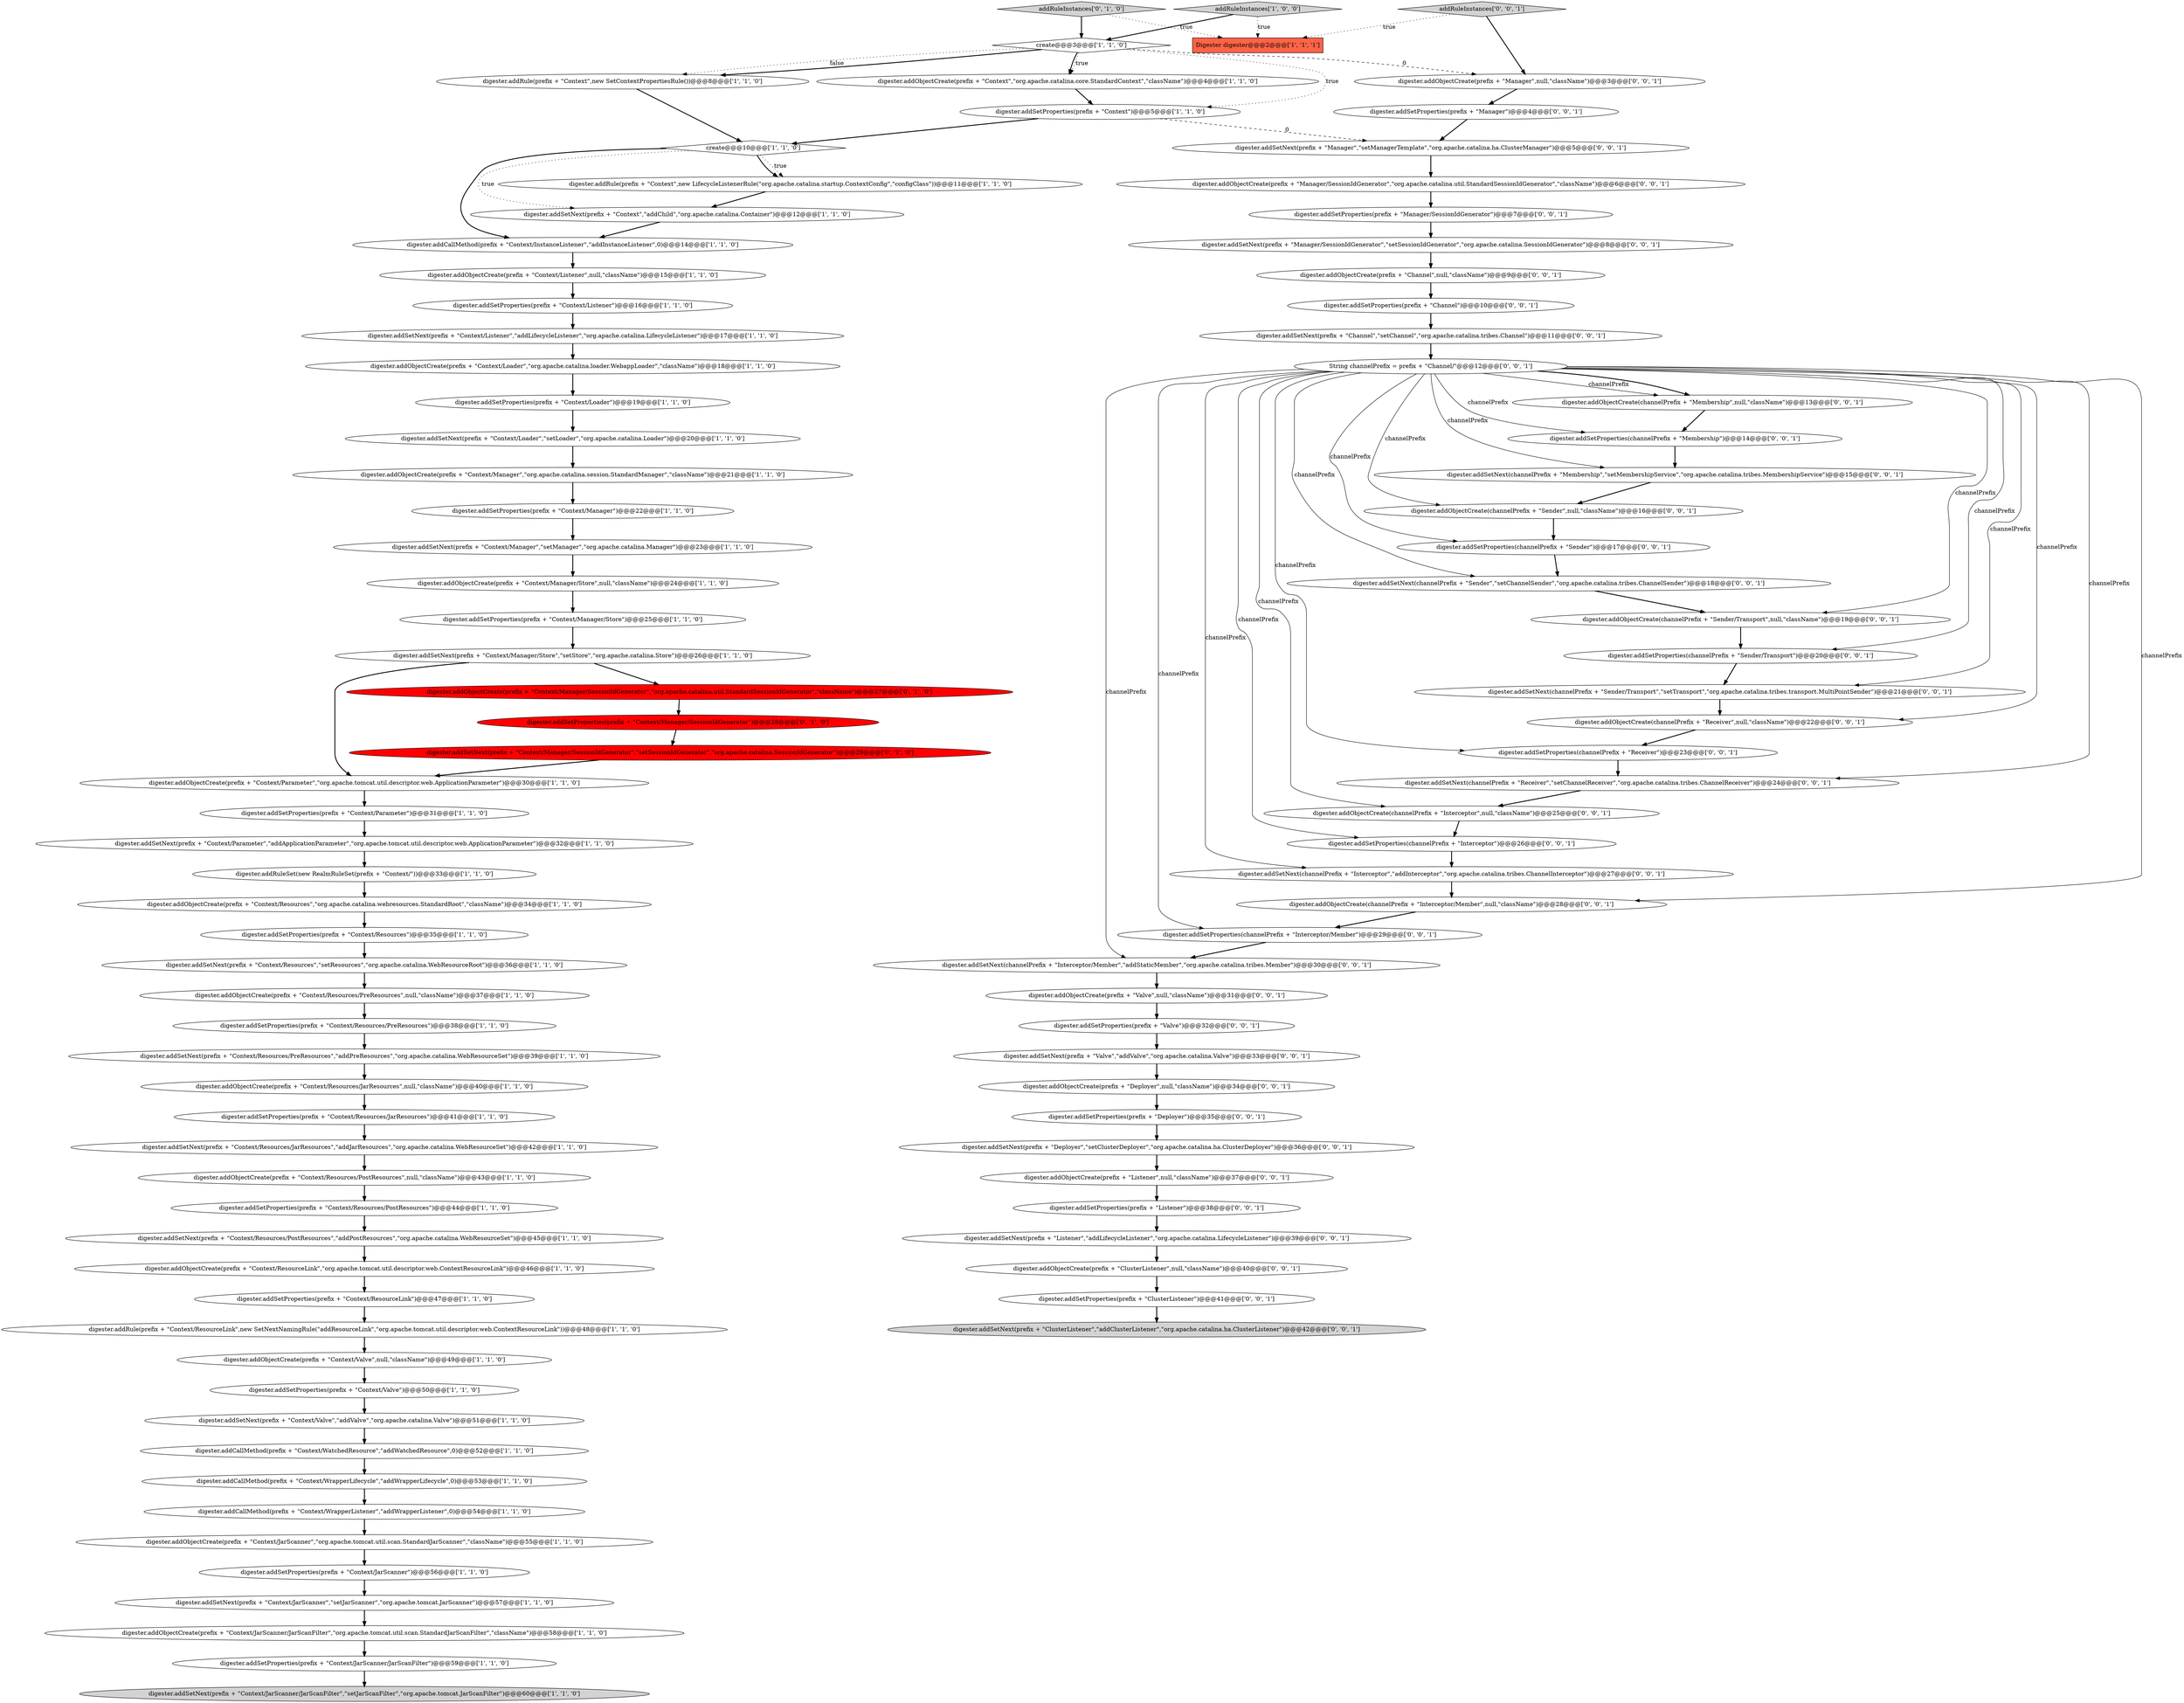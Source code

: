 digraph {
25 [style = filled, label = "digester.addObjectCreate(prefix + \"Context/JarScanner/JarScanFilter\",\"org.apache.tomcat.util.scan.StandardJarScanFilter\",\"className\")@@@58@@@['1', '1', '0']", fillcolor = white, shape = ellipse image = "AAA0AAABBB1BBB"];
32 [style = filled, label = "digester.addSetNext(prefix + \"Context/Resources/JarResources\",\"addJarResources\",\"org.apache.catalina.WebResourceSet\")@@@42@@@['1', '1', '0']", fillcolor = white, shape = ellipse image = "AAA0AAABBB1BBB"];
92 [style = filled, label = "digester.addObjectCreate(channelPrefix + \"Receiver\",null,\"className\")@@@22@@@['0', '0', '1']", fillcolor = white, shape = ellipse image = "AAA0AAABBB3BBB"];
89 [style = filled, label = "String channelPrefix = prefix + \"Channel/\"@@@12@@@['0', '0', '1']", fillcolor = white, shape = ellipse image = "AAA0AAABBB3BBB"];
16 [style = filled, label = "digester.addSetProperties(prefix + \"Context/JarScanner/JarScanFilter\")@@@59@@@['1', '1', '0']", fillcolor = white, shape = ellipse image = "AAA0AAABBB1BBB"];
6 [style = filled, label = "digester.addSetProperties(prefix + \"Context/ResourceLink\")@@@47@@@['1', '1', '0']", fillcolor = white, shape = ellipse image = "AAA0AAABBB1BBB"];
33 [style = filled, label = "addRuleInstances['1', '0', '0']", fillcolor = lightgray, shape = diamond image = "AAA0AAABBB1BBB"];
35 [style = filled, label = "digester.addSetProperties(prefix + \"Context/Loader\")@@@19@@@['1', '1', '0']", fillcolor = white, shape = ellipse image = "AAA0AAABBB1BBB"];
45 [style = filled, label = "digester.addRule(prefix + \"Context\",new LifecycleListenerRule(\"org.apache.catalina.startup.ContextConfig\",\"configClass\"))@@@11@@@['1', '1', '0']", fillcolor = white, shape = ellipse image = "AAA0AAABBB1BBB"];
68 [style = filled, label = "digester.addObjectCreate(prefix + \"Deployer\",null,\"className\")@@@34@@@['0', '0', '1']", fillcolor = white, shape = ellipse image = "AAA0AAABBB3BBB"];
80 [style = filled, label = "digester.addSetNext(prefix + \"Listener\",\"addLifecycleListener\",\"org.apache.catalina.LifecycleListener\")@@@39@@@['0', '0', '1']", fillcolor = white, shape = ellipse image = "AAA0AAABBB3BBB"];
50 [style = filled, label = "digester.addSetNext(prefix + \"Context/Listener\",\"addLifecycleListener\",\"org.apache.catalina.LifecycleListener\")@@@17@@@['1', '1', '0']", fillcolor = white, shape = ellipse image = "AAA0AAABBB1BBB"];
8 [style = filled, label = "digester.addObjectCreate(prefix + \"Context/Parameter\",\"org.apache.tomcat.util.descriptor.web.ApplicationParameter\")@@@30@@@['1', '1', '0']", fillcolor = white, shape = ellipse image = "AAA0AAABBB1BBB"];
61 [style = filled, label = "digester.addSetNext(prefix + \"Valve\",\"addValve\",\"org.apache.catalina.Valve\")@@@33@@@['0', '0', '1']", fillcolor = white, shape = ellipse image = "AAA0AAABBB3BBB"];
31 [style = filled, label = "digester.addSetProperties(prefix + \"Context/Parameter\")@@@31@@@['1', '1', '0']", fillcolor = white, shape = ellipse image = "AAA0AAABBB1BBB"];
78 [style = filled, label = "digester.addSetNext(prefix + \"ClusterListener\",\"addClusterListener\",\"org.apache.catalina.ha.ClusterListener\")@@@42@@@['0', '0', '1']", fillcolor = lightgray, shape = ellipse image = "AAA0AAABBB3BBB"];
47 [style = filled, label = "digester.addCallMethod(prefix + \"Context/InstanceListener\",\"addInstanceListener\",0)@@@14@@@['1', '1', '0']", fillcolor = white, shape = ellipse image = "AAA0AAABBB1BBB"];
20 [style = filled, label = "digester.addSetProperties(prefix + \"Context\")@@@5@@@['1', '1', '0']", fillcolor = white, shape = ellipse image = "AAA0AAABBB1BBB"];
88 [style = filled, label = "digester.addSetNext(channelPrefix + \"Sender\",\"setChannelSender\",\"org.apache.catalina.tribes.ChannelSender\")@@@18@@@['0', '0', '1']", fillcolor = white, shape = ellipse image = "AAA0AAABBB3BBB"];
63 [style = filled, label = "digester.addSetNext(channelPrefix + \"Receiver\",\"setChannelReceiver\",\"org.apache.catalina.tribes.ChannelReceiver\")@@@24@@@['0', '0', '1']", fillcolor = white, shape = ellipse image = "AAA0AAABBB3BBB"];
22 [style = filled, label = "digester.addObjectCreate(prefix + \"Context/ResourceLink\",\"org.apache.tomcat.util.descriptor.web.ContextResourceLink\")@@@46@@@['1', '1', '0']", fillcolor = white, shape = ellipse image = "AAA0AAABBB1BBB"];
91 [style = filled, label = "digester.addSetNext(prefix + \"Channel\",\"setChannel\",\"org.apache.catalina.tribes.Channel\")@@@11@@@['0', '0', '1']", fillcolor = white, shape = ellipse image = "AAA0AAABBB3BBB"];
15 [style = filled, label = "digester.addObjectCreate(prefix + \"Context/Valve\",null,\"className\")@@@49@@@['1', '1', '0']", fillcolor = white, shape = ellipse image = "AAA0AAABBB1BBB"];
56 [style = filled, label = "digester.addSetProperties(prefix + \"Context/Manager/SessionIdGenerator\")@@@28@@@['0', '1', '0']", fillcolor = red, shape = ellipse image = "AAA1AAABBB2BBB"];
59 [style = filled, label = "digester.addSetProperties(channelPrefix + \"Interceptor\")@@@26@@@['0', '0', '1']", fillcolor = white, shape = ellipse image = "AAA0AAABBB3BBB"];
73 [style = filled, label = "addRuleInstances['0', '0', '1']", fillcolor = lightgray, shape = diamond image = "AAA0AAABBB3BBB"];
38 [style = filled, label = "digester.addObjectCreate(prefix + \"Context/Resources/PreResources\",null,\"className\")@@@37@@@['1', '1', '0']", fillcolor = white, shape = ellipse image = "AAA0AAABBB1BBB"];
85 [style = filled, label = "digester.addSetNext(channelPrefix + \"Membership\",\"setMembershipService\",\"org.apache.catalina.tribes.MembershipService\")@@@15@@@['0', '0', '1']", fillcolor = white, shape = ellipse image = "AAA0AAABBB3BBB"];
1 [style = filled, label = "digester.addCallMethod(prefix + \"Context/WrapperLifecycle\",\"addWrapperLifecycle\",0)@@@53@@@['1', '1', '0']", fillcolor = white, shape = ellipse image = "AAA0AAABBB1BBB"];
66 [style = filled, label = "digester.addObjectCreate(channelPrefix + \"Interceptor\",null,\"className\")@@@25@@@['0', '0', '1']", fillcolor = white, shape = ellipse image = "AAA0AAABBB3BBB"];
58 [style = filled, label = "digester.addSetNext(channelPrefix + \"Interceptor\",\"addInterceptor\",\"org.apache.catalina.tribes.ChannelInterceptor\")@@@27@@@['0', '0', '1']", fillcolor = white, shape = ellipse image = "AAA0AAABBB3BBB"];
14 [style = filled, label = "digester.addSetProperties(prefix + \"Context/Resources/PostResources\")@@@44@@@['1', '1', '0']", fillcolor = white, shape = ellipse image = "AAA0AAABBB1BBB"];
9 [style = filled, label = "digester.addObjectCreate(prefix + \"Context/Resources/PostResources\",null,\"className\")@@@43@@@['1', '1', '0']", fillcolor = white, shape = ellipse image = "AAA0AAABBB1BBB"];
51 [style = filled, label = "digester.addSetNext(prefix + \"Context/JarScanner\",\"setJarScanner\",\"org.apache.tomcat.JarScanner\")@@@57@@@['1', '1', '0']", fillcolor = white, shape = ellipse image = "AAA0AAABBB1BBB"];
3 [style = filled, label = "digester.addSetNext(prefix + \"Context/Parameter\",\"addApplicationParameter\",\"org.apache.tomcat.util.descriptor.web.ApplicationParameter\")@@@32@@@['1', '1', '0']", fillcolor = white, shape = ellipse image = "AAA0AAABBB1BBB"];
29 [style = filled, label = "digester.addRule(prefix + \"Context\",new SetContextPropertiesRule())@@@8@@@['1', '1', '0']", fillcolor = white, shape = ellipse image = "AAA0AAABBB1BBB"];
96 [style = filled, label = "digester.addSetProperties(prefix + \"Listener\")@@@38@@@['0', '0', '1']", fillcolor = white, shape = ellipse image = "AAA0AAABBB3BBB"];
53 [style = filled, label = "digester.addSetNext(prefix + \"Context/Manager/SessionIdGenerator\",\"setSessionIdGenerator\",\"org.apache.catalina.SessionIdGenerator\")@@@29@@@['0', '1', '0']", fillcolor = red, shape = ellipse image = "AAA1AAABBB2BBB"];
74 [style = filled, label = "digester.addSetProperties(prefix + \"Valve\")@@@32@@@['0', '0', '1']", fillcolor = white, shape = ellipse image = "AAA0AAABBB3BBB"];
19 [style = filled, label = "digester.addSetNext(prefix + \"Context/Valve\",\"addValve\",\"org.apache.catalina.Valve\")@@@51@@@['1', '1', '0']", fillcolor = white, shape = ellipse image = "AAA0AAABBB1BBB"];
36 [style = filled, label = "digester.addSetProperties(prefix + \"Context/JarScanner\")@@@56@@@['1', '1', '0']", fillcolor = white, shape = ellipse image = "AAA0AAABBB1BBB"];
12 [style = filled, label = "digester.addObjectCreate(prefix + \"Context/Loader\",\"org.apache.catalina.loader.WebappLoader\",\"className\")@@@18@@@['1', '1', '0']", fillcolor = white, shape = ellipse image = "AAA0AAABBB1BBB"];
64 [style = filled, label = "digester.addSetNext(prefix + \"Manager/SessionIdGenerator\",\"setSessionIdGenerator\",\"org.apache.catalina.SessionIdGenerator\")@@@8@@@['0', '0', '1']", fillcolor = white, shape = ellipse image = "AAA0AAABBB3BBB"];
75 [style = filled, label = "digester.addSetProperties(channelPrefix + \"Interceptor/Member\")@@@29@@@['0', '0', '1']", fillcolor = white, shape = ellipse image = "AAA0AAABBB3BBB"];
97 [style = filled, label = "digester.addSetNext(prefix + \"Manager\",\"setManagerTemplate\",\"org.apache.catalina.ha.ClusterManager\")@@@5@@@['0', '0', '1']", fillcolor = white, shape = ellipse image = "AAA0AAABBB3BBB"];
48 [style = filled, label = "digester.addObjectCreate(prefix + \"Context/Resources/JarResources\",null,\"className\")@@@40@@@['1', '1', '0']", fillcolor = white, shape = ellipse image = "AAA0AAABBB1BBB"];
37 [style = filled, label = "digester.addSetNext(prefix + \"Context/Resources\",\"setResources\",\"org.apache.catalina.WebResourceRoot\")@@@36@@@['1', '1', '0']", fillcolor = white, shape = ellipse image = "AAA0AAABBB1BBB"];
70 [style = filled, label = "digester.addSetProperties(channelPrefix + \"Sender\")@@@17@@@['0', '0', '1']", fillcolor = white, shape = ellipse image = "AAA0AAABBB3BBB"];
82 [style = filled, label = "digester.addSetNext(channelPrefix + \"Interceptor/Member\",\"addStaticMember\",\"org.apache.catalina.tribes.Member\")@@@30@@@['0', '0', '1']", fillcolor = white, shape = ellipse image = "AAA0AAABBB3BBB"];
87 [style = filled, label = "digester.addSetProperties(channelPrefix + \"Sender/Transport\")@@@20@@@['0', '0', '1']", fillcolor = white, shape = ellipse image = "AAA0AAABBB3BBB"];
65 [style = filled, label = "digester.addObjectCreate(prefix + \"ClusterListener\",null,\"className\")@@@40@@@['0', '0', '1']", fillcolor = white, shape = ellipse image = "AAA0AAABBB3BBB"];
2 [style = filled, label = "digester.addObjectCreate(prefix + \"Context/JarScanner\",\"org.apache.tomcat.util.scan.StandardJarScanner\",\"className\")@@@55@@@['1', '1', '0']", fillcolor = white, shape = ellipse image = "AAA0AAABBB1BBB"];
34 [style = filled, label = "digester.addSetProperties(prefix + \"Context/Listener\")@@@16@@@['1', '1', '0']", fillcolor = white, shape = ellipse image = "AAA0AAABBB1BBB"];
7 [style = filled, label = "create@@@3@@@['1', '1', '0']", fillcolor = white, shape = diamond image = "AAA0AAABBB1BBB"];
57 [style = filled, label = "digester.addObjectCreate(channelPrefix + \"Sender/Transport\",null,\"className\")@@@19@@@['0', '0', '1']", fillcolor = white, shape = ellipse image = "AAA0AAABBB3BBB"];
24 [style = filled, label = "digester.addSetProperties(prefix + \"Context/Valve\")@@@50@@@['1', '1', '0']", fillcolor = white, shape = ellipse image = "AAA0AAABBB1BBB"];
83 [style = filled, label = "digester.addObjectCreate(prefix + \"Listener\",null,\"className\")@@@37@@@['0', '0', '1']", fillcolor = white, shape = ellipse image = "AAA0AAABBB3BBB"];
43 [style = filled, label = "digester.addObjectCreate(prefix + \"Context/Manager/Store\",null,\"className\")@@@24@@@['1', '1', '0']", fillcolor = white, shape = ellipse image = "AAA0AAABBB1BBB"];
81 [style = filled, label = "digester.addObjectCreate(channelPrefix + \"Sender\",null,\"className\")@@@16@@@['0', '0', '1']", fillcolor = white, shape = ellipse image = "AAA0AAABBB3BBB"];
77 [style = filled, label = "digester.addSetProperties(prefix + \"Channel\")@@@10@@@['0', '0', '1']", fillcolor = white, shape = ellipse image = "AAA0AAABBB3BBB"];
39 [style = filled, label = "digester.addCallMethod(prefix + \"Context/WatchedResource\",\"addWatchedResource\",0)@@@52@@@['1', '1', '0']", fillcolor = white, shape = ellipse image = "AAA0AAABBB1BBB"];
76 [style = filled, label = "digester.addSetProperties(prefix + \"Deployer\")@@@35@@@['0', '0', '1']", fillcolor = white, shape = ellipse image = "AAA0AAABBB3BBB"];
84 [style = filled, label = "digester.addSetProperties(prefix + \"ClusterListener\")@@@41@@@['0', '0', '1']", fillcolor = white, shape = ellipse image = "AAA0AAABBB3BBB"];
13 [style = filled, label = "digester.addSetNext(prefix + \"Context\",\"addChild\",\"org.apache.catalina.Container\")@@@12@@@['1', '1', '0']", fillcolor = white, shape = ellipse image = "AAA0AAABBB1BBB"];
10 [style = filled, label = "digester.addObjectCreate(prefix + \"Context\",\"org.apache.catalina.core.StandardContext\",\"className\")@@@4@@@['1', '1', '0']", fillcolor = white, shape = ellipse image = "AAA0AAABBB1BBB"];
26 [style = filled, label = "digester.addObjectCreate(prefix + \"Context/Listener\",null,\"className\")@@@15@@@['1', '1', '0']", fillcolor = white, shape = ellipse image = "AAA0AAABBB1BBB"];
54 [style = filled, label = "addRuleInstances['0', '1', '0']", fillcolor = lightgray, shape = diamond image = "AAA0AAABBB2BBB"];
41 [style = filled, label = "digester.addSetNext(prefix + \"Context/Resources/PreResources\",\"addPreResources\",\"org.apache.catalina.WebResourceSet\")@@@39@@@['1', '1', '0']", fillcolor = white, shape = ellipse image = "AAA0AAABBB1BBB"];
4 [style = filled, label = "digester.addSetNext(prefix + \"Context/Loader\",\"setLoader\",\"org.apache.catalina.Loader\")@@@20@@@['1', '1', '0']", fillcolor = white, shape = ellipse image = "AAA0AAABBB1BBB"];
67 [style = filled, label = "digester.addSetProperties(channelPrefix + \"Receiver\")@@@23@@@['0', '0', '1']", fillcolor = white, shape = ellipse image = "AAA0AAABBB3BBB"];
69 [style = filled, label = "digester.addSetProperties(prefix + \"Manager\")@@@4@@@['0', '0', '1']", fillcolor = white, shape = ellipse image = "AAA0AAABBB3BBB"];
44 [style = filled, label = "create@@@10@@@['1', '1', '0']", fillcolor = white, shape = diamond image = "AAA0AAABBB1BBB"];
79 [style = filled, label = "digester.addSetProperties(channelPrefix + \"Membership\")@@@14@@@['0', '0', '1']", fillcolor = white, shape = ellipse image = "AAA0AAABBB3BBB"];
94 [style = filled, label = "digester.addObjectCreate(prefix + \"Manager/SessionIdGenerator\",\"org.apache.catalina.util.StandardSessionIdGenerator\",\"className\")@@@6@@@['0', '0', '1']", fillcolor = white, shape = ellipse image = "AAA0AAABBB3BBB"];
23 [style = filled, label = "digester.addSetNext(prefix + \"Context/Manager\",\"setManager\",\"org.apache.catalina.Manager\")@@@23@@@['1', '1', '0']", fillcolor = white, shape = ellipse image = "AAA0AAABBB1BBB"];
30 [style = filled, label = "digester.addSetProperties(prefix + \"Context/Manager\")@@@22@@@['1', '1', '0']", fillcolor = white, shape = ellipse image = "AAA0AAABBB1BBB"];
93 [style = filled, label = "digester.addObjectCreate(channelPrefix + \"Interceptor/Member\",null,\"className\")@@@28@@@['0', '0', '1']", fillcolor = white, shape = ellipse image = "AAA0AAABBB3BBB"];
71 [style = filled, label = "digester.addObjectCreate(prefix + \"Manager\",null,\"className\")@@@3@@@['0', '0', '1']", fillcolor = white, shape = ellipse image = "AAA0AAABBB3BBB"];
27 [style = filled, label = "digester.addSetProperties(prefix + \"Context/Resources\")@@@35@@@['1', '1', '0']", fillcolor = white, shape = ellipse image = "AAA0AAABBB1BBB"];
11 [style = filled, label = "digester.addCallMethod(prefix + \"Context/WrapperListener\",\"addWrapperListener\",0)@@@54@@@['1', '1', '0']", fillcolor = white, shape = ellipse image = "AAA0AAABBB1BBB"];
72 [style = filled, label = "digester.addSetProperties(prefix + \"Manager/SessionIdGenerator\")@@@7@@@['0', '0', '1']", fillcolor = white, shape = ellipse image = "AAA0AAABBB3BBB"];
46 [style = filled, label = "digester.addRule(prefix + \"Context/ResourceLink\",new SetNextNamingRule(\"addResourceLink\",\"org.apache.tomcat.util.descriptor.web.ContextResourceLink\"))@@@48@@@['1', '1', '0']", fillcolor = white, shape = ellipse image = "AAA0AAABBB1BBB"];
40 [style = filled, label = "digester.addSetProperties(prefix + \"Context/Manager/Store\")@@@25@@@['1', '1', '0']", fillcolor = white, shape = ellipse image = "AAA0AAABBB1BBB"];
90 [style = filled, label = "digester.addObjectCreate(channelPrefix + \"Membership\",null,\"className\")@@@13@@@['0', '0', '1']", fillcolor = white, shape = ellipse image = "AAA0AAABBB3BBB"];
18 [style = filled, label = "Digester digester@@@2@@@['1', '1', '1']", fillcolor = tomato, shape = box image = "AAA0AAABBB1BBB"];
28 [style = filled, label = "digester.addSetProperties(prefix + \"Context/Resources/JarResources\")@@@41@@@['1', '1', '0']", fillcolor = white, shape = ellipse image = "AAA0AAABBB1BBB"];
17 [style = filled, label = "digester.addSetNext(prefix + \"Context/JarScanner/JarScanFilter\",\"setJarScanFilter\",\"org.apache.tomcat.JarScanFilter\")@@@60@@@['1', '1', '0']", fillcolor = lightgray, shape = ellipse image = "AAA0AAABBB1BBB"];
95 [style = filled, label = "digester.addObjectCreate(prefix + \"Valve\",null,\"className\")@@@31@@@['0', '0', '1']", fillcolor = white, shape = ellipse image = "AAA0AAABBB3BBB"];
60 [style = filled, label = "digester.addObjectCreate(prefix + \"Channel\",null,\"className\")@@@9@@@['0', '0', '1']", fillcolor = white, shape = ellipse image = "AAA0AAABBB3BBB"];
0 [style = filled, label = "digester.addSetNext(prefix + \"Context/Resources/PostResources\",\"addPostResources\",\"org.apache.catalina.WebResourceSet\")@@@45@@@['1', '1', '0']", fillcolor = white, shape = ellipse image = "AAA0AAABBB1BBB"];
62 [style = filled, label = "digester.addSetNext(channelPrefix + \"Sender/Transport\",\"setTransport\",\"org.apache.catalina.tribes.transport.MultiPointSender\")@@@21@@@['0', '0', '1']", fillcolor = white, shape = ellipse image = "AAA0AAABBB3BBB"];
21 [style = filled, label = "digester.addSetNext(prefix + \"Context/Manager/Store\",\"setStore\",\"org.apache.catalina.Store\")@@@26@@@['1', '1', '0']", fillcolor = white, shape = ellipse image = "AAA0AAABBB1BBB"];
42 [style = filled, label = "digester.addObjectCreate(prefix + \"Context/Resources\",\"org.apache.catalina.webresources.StandardRoot\",\"className\")@@@34@@@['1', '1', '0']", fillcolor = white, shape = ellipse image = "AAA0AAABBB1BBB"];
55 [style = filled, label = "digester.addObjectCreate(prefix + \"Context/Manager/SessionIdGenerator\",\"org.apache.catalina.util.StandardSessionIdGenerator\",\"className\")@@@27@@@['0', '1', '0']", fillcolor = red, shape = ellipse image = "AAA1AAABBB2BBB"];
5 [style = filled, label = "digester.addRuleSet(new RealmRuleSet(prefix + \"Context/\"))@@@33@@@['1', '1', '0']", fillcolor = white, shape = ellipse image = "AAA0AAABBB1BBB"];
52 [style = filled, label = "digester.addSetProperties(prefix + \"Context/Resources/PreResources\")@@@38@@@['1', '1', '0']", fillcolor = white, shape = ellipse image = "AAA0AAABBB1BBB"];
49 [style = filled, label = "digester.addObjectCreate(prefix + \"Context/Manager\",\"org.apache.catalina.session.StandardManager\",\"className\")@@@21@@@['1', '1', '0']", fillcolor = white, shape = ellipse image = "AAA0AAABBB1BBB"];
86 [style = filled, label = "digester.addSetNext(prefix + \"Deployer\",\"setClusterDeployer\",\"org.apache.catalina.ha.ClusterDeployer\")@@@36@@@['0', '0', '1']", fillcolor = white, shape = ellipse image = "AAA0AAABBB3BBB"];
70->88 [style = bold, label=""];
13->47 [style = bold, label=""];
96->80 [style = bold, label=""];
38->52 [style = bold, label=""];
89->88 [style = solid, label="channelPrefix"];
46->15 [style = bold, label=""];
26->34 [style = bold, label=""];
65->84 [style = bold, label=""];
87->62 [style = bold, label=""];
21->8 [style = bold, label=""];
77->91 [style = bold, label=""];
59->58 [style = bold, label=""];
34->50 [style = bold, label=""];
43->40 [style = bold, label=""];
41->48 [style = bold, label=""];
63->66 [style = bold, label=""];
3->5 [style = bold, label=""];
61->68 [style = bold, label=""];
37->38 [style = bold, label=""];
47->26 [style = bold, label=""];
95->74 [style = bold, label=""];
2->36 [style = bold, label=""];
50->12 [style = bold, label=""];
9->14 [style = bold, label=""];
89->90 [style = solid, label="channelPrefix"];
73->71 [style = bold, label=""];
94->72 [style = bold, label=""];
29->44 [style = bold, label=""];
89->67 [style = solid, label="channelPrefix"];
6->46 [style = bold, label=""];
89->63 [style = solid, label="channelPrefix"];
62->92 [style = bold, label=""];
44->47 [style = bold, label=""];
56->53 [style = bold, label=""];
64->60 [style = bold, label=""];
88->57 [style = bold, label=""];
89->57 [style = solid, label="channelPrefix"];
7->29 [style = bold, label=""];
89->75 [style = solid, label="channelPrefix"];
33->7 [style = bold, label=""];
7->10 [style = dotted, label="true"];
24->19 [style = bold, label=""];
89->81 [style = solid, label="channelPrefix"];
68->76 [style = bold, label=""];
19->39 [style = bold, label=""];
84->78 [style = bold, label=""];
12->35 [style = bold, label=""];
16->17 [style = bold, label=""];
92->67 [style = bold, label=""];
89->93 [style = solid, label="channelPrefix"];
1->11 [style = bold, label=""];
60->77 [style = bold, label=""];
44->13 [style = dotted, label="true"];
69->97 [style = bold, label=""];
76->86 [style = bold, label=""];
7->71 [style = dashed, label="0"];
58->93 [style = bold, label=""];
73->18 [style = dotted, label="true"];
33->18 [style = dotted, label="true"];
51->25 [style = bold, label=""];
74->61 [style = bold, label=""];
89->62 [style = solid, label="channelPrefix"];
31->3 [style = bold, label=""];
48->28 [style = bold, label=""];
90->79 [style = bold, label=""];
44->45 [style = bold, label=""];
75->82 [style = bold, label=""];
72->64 [style = bold, label=""];
40->21 [style = bold, label=""];
22->6 [style = bold, label=""];
44->45 [style = dotted, label="true"];
36->51 [style = bold, label=""];
7->29 [style = dotted, label="false"];
54->7 [style = bold, label=""];
91->89 [style = bold, label=""];
8->31 [style = bold, label=""];
23->43 [style = bold, label=""];
52->41 [style = bold, label=""];
25->16 [style = bold, label=""];
86->83 [style = bold, label=""];
89->92 [style = solid, label="channelPrefix"];
28->32 [style = bold, label=""];
21->55 [style = bold, label=""];
32->9 [style = bold, label=""];
27->37 [style = bold, label=""];
67->63 [style = bold, label=""];
49->30 [style = bold, label=""];
97->94 [style = bold, label=""];
89->70 [style = solid, label="channelPrefix"];
85->81 [style = bold, label=""];
39->1 [style = bold, label=""];
42->27 [style = bold, label=""];
53->8 [style = bold, label=""];
89->87 [style = solid, label="channelPrefix"];
57->87 [style = bold, label=""];
10->20 [style = bold, label=""];
80->65 [style = bold, label=""];
20->97 [style = dashed, label="0"];
7->10 [style = bold, label=""];
30->23 [style = bold, label=""];
54->18 [style = dotted, label="true"];
45->13 [style = bold, label=""];
89->82 [style = solid, label="channelPrefix"];
89->59 [style = solid, label="channelPrefix"];
35->4 [style = bold, label=""];
11->2 [style = bold, label=""];
20->44 [style = bold, label=""];
55->56 [style = bold, label=""];
71->69 [style = bold, label=""];
79->85 [style = bold, label=""];
89->85 [style = solid, label="channelPrefix"];
7->20 [style = dotted, label="true"];
89->66 [style = solid, label="channelPrefix"];
83->96 [style = bold, label=""];
4->49 [style = bold, label=""];
14->0 [style = bold, label=""];
0->22 [style = bold, label=""];
15->24 [style = bold, label=""];
81->70 [style = bold, label=""];
89->58 [style = solid, label="channelPrefix"];
89->79 [style = solid, label="channelPrefix"];
89->90 [style = bold, label=""];
5->42 [style = bold, label=""];
93->75 [style = bold, label=""];
66->59 [style = bold, label=""];
82->95 [style = bold, label=""];
}
